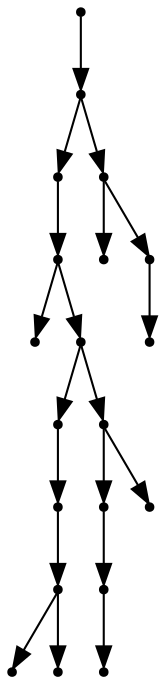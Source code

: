 digraph {
  19 [shape=point];
  18 [shape=point];
  13 [shape=point];
  12 [shape=point];
  0 [shape=point];
  11 [shape=point];
  5 [shape=point];
  4 [shape=point];
  3 [shape=point];
  1 [shape=point];
  2 [shape=point];
  10 [shape=point];
  8 [shape=point];
  7 [shape=point];
  6 [shape=point];
  9 [shape=point];
  17 [shape=point];
  14 [shape=point];
  16 [shape=point];
  15 [shape=point];
19 -> 18;
18 -> 13;
13 -> 12;
12 -> 0;
12 -> 11;
11 -> 5;
5 -> 4;
4 -> 3;
3 -> 1;
3 -> 2;
11 -> 10;
10 -> 8;
8 -> 7;
7 -> 6;
10 -> 9;
18 -> 17;
17 -> 14;
17 -> 16;
16 -> 15;
}

